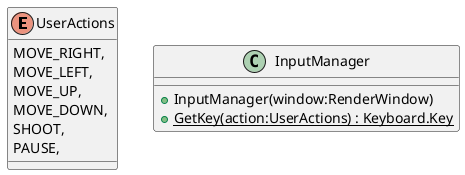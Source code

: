 @startuml
enum UserActions {
    MOVE_RIGHT,
    MOVE_LEFT,
    MOVE_UP,
    MOVE_DOWN,
    SHOOT,
    PAUSE,
}
class InputManager {
    + InputManager(window:RenderWindow)
    + {static} GetKey(action:UserActions) : Keyboard.Key
}
@enduml
